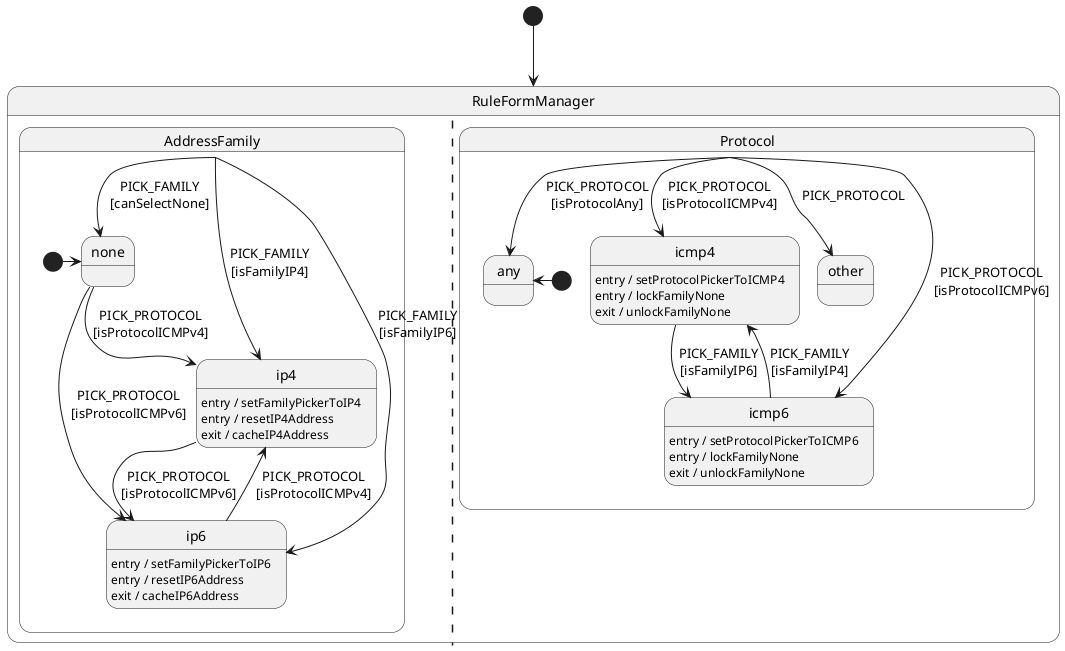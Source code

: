 @startuml

[*] --> RuleFormManager

state RuleFormManager {

  state AddressFamily {
    [*] -> none
    ip4 : entry / setFamilyPickerToIP4
    ip4 : entry / resetIP4Address
    ip4 : exit / cacheIP4Address
    ip6 : entry / setFamilyPickerToIP6
    ip6 : entry / resetIP6Address
    ip6 : exit / cacheIP6Address
    none --> ip4 : PICK_PROTOCOL\n[isProtocolICMPv4]
    none --> ip6 : PICK_PROTOCOL\n[isProtocolICMPv6]
    ip4 --> ip6 : PICK_PROTOCOL\n[isProtocolICMPv6]
    ip6 --> ip4 : PICK_PROTOCOL\n[isProtocolICMPv4]
    AddressFamily --> ip4 : PICK_FAMILY\n[isFamilyIP4]
    AddressFamily --> ip6 : PICK_FAMILY\n[isFamilyIP6]
    AddressFamily --> none : PICK_FAMILY\n[canSelectNone]
  }

  ||

  state Protocol {
    [*] -l-> any
    icmp4 : entry / setProtocolPickerToICMP4
    icmp4 : entry / lockFamilyNone
    icmp4 : exit / unlockFamilyNone
    icmp6 : entry / setProtocolPickerToICMP6
    icmp6 : entry / lockFamilyNone
    icmp6 : exit / unlockFamilyNone
    icmp4 -d-> icmp6 : PICK_FAMILY\n[isFamilyIP6]
    icmp6 -u-> icmp4 : PICK_FAMILY\n[isFamilyIP4]
    Protocol --> icmp4 : PICK_PROTOCOL\n[isProtocolICMPv4]
    Protocol --> icmp6 : PICK_PROTOCOL\n[isProtocolICMPv6]
    Protocol --> any : PICK_PROTOCOL\n[isProtocolAny]
    Protocol --> other : PICK_PROTOCOL
  }

}

@enduml
